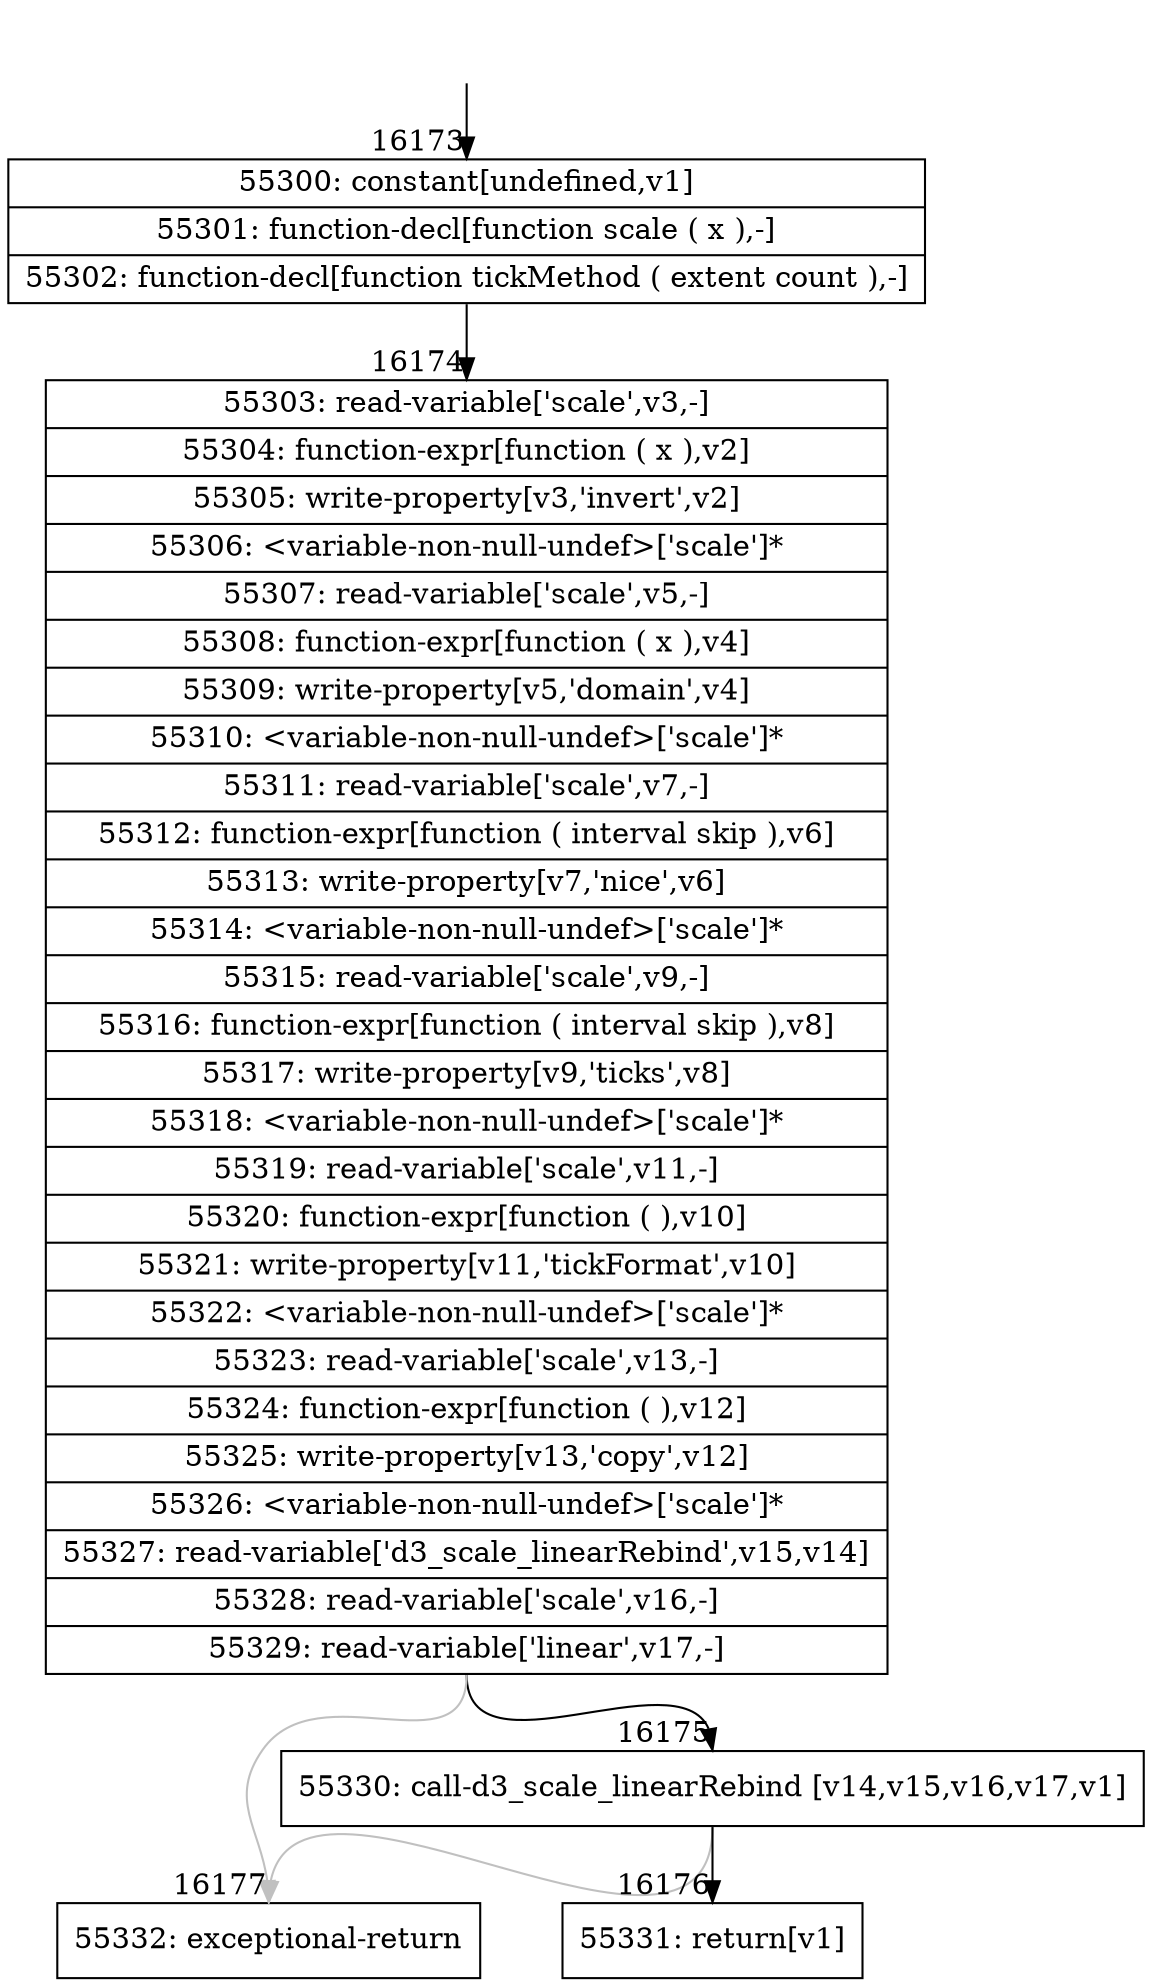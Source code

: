 digraph {
rankdir="TD"
BB_entry1473[shape=none,label=""];
BB_entry1473 -> BB16173 [tailport=s, headport=n, headlabel="    16173"]
BB16173 [shape=record label="{55300: constant[undefined,v1]|55301: function-decl[function scale ( x ),-]|55302: function-decl[function tickMethod ( extent count ),-]}" ] 
BB16173 -> BB16174 [tailport=s, headport=n, headlabel="      16174"]
BB16174 [shape=record label="{55303: read-variable['scale',v3,-]|55304: function-expr[function ( x ),v2]|55305: write-property[v3,'invert',v2]|55306: \<variable-non-null-undef\>['scale']*|55307: read-variable['scale',v5,-]|55308: function-expr[function ( x ),v4]|55309: write-property[v5,'domain',v4]|55310: \<variable-non-null-undef\>['scale']*|55311: read-variable['scale',v7,-]|55312: function-expr[function ( interval skip ),v6]|55313: write-property[v7,'nice',v6]|55314: \<variable-non-null-undef\>['scale']*|55315: read-variable['scale',v9,-]|55316: function-expr[function ( interval skip ),v8]|55317: write-property[v9,'ticks',v8]|55318: \<variable-non-null-undef\>['scale']*|55319: read-variable['scale',v11,-]|55320: function-expr[function ( ),v10]|55321: write-property[v11,'tickFormat',v10]|55322: \<variable-non-null-undef\>['scale']*|55323: read-variable['scale',v13,-]|55324: function-expr[function ( ),v12]|55325: write-property[v13,'copy',v12]|55326: \<variable-non-null-undef\>['scale']*|55327: read-variable['d3_scale_linearRebind',v15,v14]|55328: read-variable['scale',v16,-]|55329: read-variable['linear',v17,-]}" ] 
BB16174 -> BB16175 [tailport=s, headport=n, headlabel="      16175"]
BB16174 -> BB16177 [tailport=s, headport=n, color=gray, headlabel="      16177"]
BB16175 [shape=record label="{55330: call-d3_scale_linearRebind [v14,v15,v16,v17,v1]}" ] 
BB16175 -> BB16176 [tailport=s, headport=n, headlabel="      16176"]
BB16175 -> BB16177 [tailport=s, headport=n, color=gray]
BB16176 [shape=record label="{55331: return[v1]}" ] 
BB16177 [shape=record label="{55332: exceptional-return}" ] 
//#$~ 9427
}
